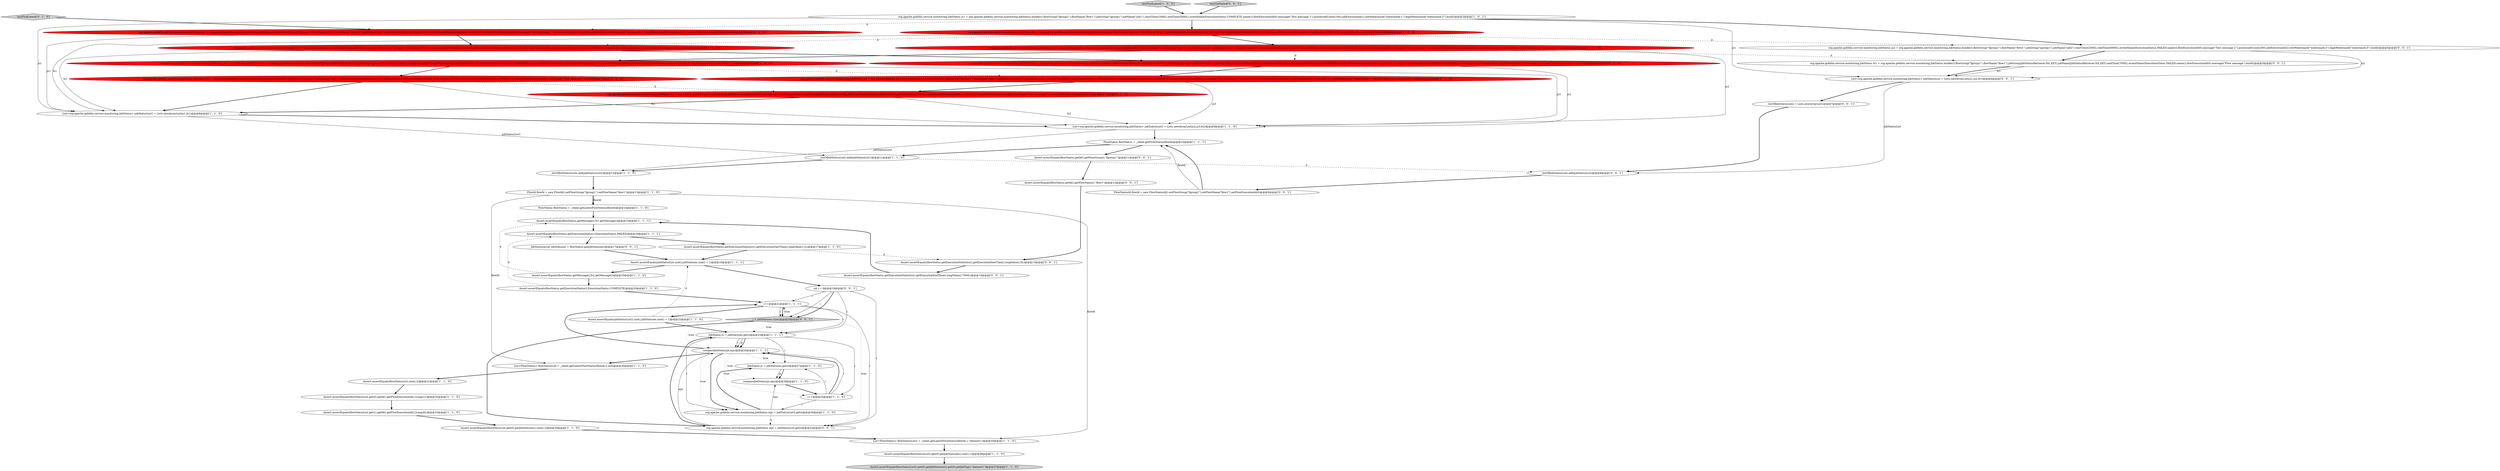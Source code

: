 digraph {
32 [style = filled, label = "List<FlowStatus> flowStatusList2 = _client.getLatestFlowStatus(flowId,1,\"dataset1\")@@@35@@@['1', '1', '0']", fillcolor = white, shape = ellipse image = "AAA0AAABBB1BBB"];
26 [style = filled, label = "org.apache.gobblin.service.monitoring.JobStatus js2 = org.apache.gobblin.service.monitoring.JobStatus.builder().flowGroup(\"fgroup1\").flowName(\"flow1\").jobGroup(\"jgroup1\").jobName(\"job1\").jobTag(\"dataset1\").startTime(2000L).endTime(6000L).eventName(ExecutionStatus.COMPLETE.name()).flowExecutionId(1).message(\"Test message 2\").processedCount(200).jobExecutionId(2).lowWatermark(\"watermark:2\").highWatermark(\"watermark:3\").build()@@@5@@@['1', '0', '0']", fillcolor = red, shape = ellipse image = "AAA1AAABBB1BBB"];
42 [style = filled, label = "List<org.apache.gobblin.service.monitoring.JobStatus> jobStatusList = Lists.newArrayList(js1,js2,fs1)@@@6@@@['0', '0', '1']", fillcolor = white, shape = ellipse image = "AAA0AAABBB3BBB"];
1 [style = filled, label = "Assert.assertEquals(flowStatusList.get(0).getId().getFlowExecutionId(),(Long)1L)@@@32@@@['1', '1', '0']", fillcolor = white, shape = ellipse image = "AAA0AAABBB1BBB"];
24 [style = filled, label = "Assert.assertEquals(flowStatusList.size(),2)@@@31@@@['1', '1', '0']", fillcolor = white, shape = ellipse image = "AAA0AAABBB1BBB"];
0 [style = filled, label = "Assert.assertEquals(jobStatusList2.size(),jobStatuses.size() + 1)@@@22@@@['1', '1', '0']", fillcolor = white, shape = ellipse image = "AAA0AAABBB1BBB"];
11 [style = filled, label = "Assert.assertEquals(flowStatusList2.get(0).getJobStatuses().get(0).getJobTag(),\"dataset1\")@@@37@@@['1', '1', '0']", fillcolor = lightgray, shape = ellipse image = "AAA0AAABBB1BBB"];
43 [style = filled, label = "Assert.assertEquals(flowStatus.getId().getFlowGroup(),\"fgroup1\")@@@11@@@['0', '0', '1']", fillcolor = white, shape = ellipse image = "AAA0AAABBB3BBB"];
54 [style = filled, label = "FlowStatusId flowId = new FlowStatusId().setFlowGroup(\"fgroup1\").setFlowName(\"flow1\").setFlowExecutionId(0)@@@9@@@['0', '0', '1']", fillcolor = white, shape = ellipse image = "AAA0AAABBB3BBB"];
33 [style = filled, label = "i++@@@21@@@['1', '1', '1']", fillcolor = white, shape = ellipse image = "AAA0AAABBB1BBB"];
35 [style = filled, label = "org.apache.gobblin.service.monitoring.JobStatus js1 = org.apache.gobblin.service.monitoring.JobStatus.builder().flowGroup(\"fgroup1\").flowName(\"flow1\").jobGroup(\"jgroup1\").jobName(\"job1\").startTime(1000L).endTime(5000L).eventName(ExecutionStatus.COMPLETE.name()).flowExecutionId(0).message(\"Test message 1\").processedCount(100).jobExecutionId(1).lowWatermark(\"watermark:1\").highWatermark(\"watermark:2\").issues(Collections.emptyList()).build()@@@3@@@['0', '1', '0']", fillcolor = red, shape = ellipse image = "AAA1AAABBB2BBB"];
50 [style = filled, label = "org.apache.gobblin.service.monitoring.JobStatus js2 = org.apache.gobblin.service.monitoring.JobStatus.builder().flowGroup(\"fgroup1\").flowName(\"flow1\").jobGroup(\"jgroup1\").jobName(\"job2\").startTime(2000L).endTime(6000L).eventName(ExecutionStatus.FAILED.name()).flowExecutionId(0).message(\"Test message 2\").processedCount(200).jobExecutionId(2).lowWatermark(\"watermark:2\").highWatermark(\"watermark:3\").build()@@@4@@@['0', '0', '1']", fillcolor = white, shape = ellipse image = "AAA0AAABBB3BBB"];
34 [style = filled, label = "Assert.assertEquals(flowStatusList2.get(0).getJobStatuses().size(),1)@@@36@@@['1', '1', '0']", fillcolor = white, shape = ellipse image = "AAA0AAABBB1BBB"];
13 [style = filled, label = "testFindLatest['1', '0', '0']", fillcolor = lightgray, shape = diamond image = "AAA0AAABBB1BBB"];
22 [style = filled, label = "JobStatus js = jobStatuses.get(i)@@@23@@@['1', '1', '1']", fillcolor = white, shape = ellipse image = "AAA0AAABBB1BBB"];
28 [style = filled, label = "Assert.assertEquals(flowStatusList.get(1).getId().getFlowExecutionId(),(Long)0L)@@@33@@@['1', '1', '0']", fillcolor = white, shape = ellipse image = "AAA0AAABBB1BBB"];
12 [style = filled, label = "List<FlowStatus> flowStatusList = _client.getLatestFlowStatus(flowId,2,null)@@@30@@@['1', '1', '0']", fillcolor = white, shape = ellipse image = "AAA0AAABBB1BBB"];
5 [style = filled, label = "Assert.assertEquals(flowStatus.getExecutionStatus(),ExecutionStatus.COMPLETE)@@@20@@@['1', '1', '0']", fillcolor = white, shape = ellipse image = "AAA0AAABBB1BBB"];
9 [style = filled, label = "_listOfJobStatusLists.add(jobStatusList2)@@@12@@@['1', '1', '0']", fillcolor = white, shape = ellipse image = "AAA0AAABBB1BBB"];
39 [style = filled, label = "org.apache.gobblin.service.monitoring.JobStatus js3 = org.apache.gobblin.service.monitoring.JobStatus.builder().flowGroup(\"fgroup1\").flowName(\"flow1\").jobGroup(\"jgroup1\").jobName(\"job2\").jobTag(\"dataset2\").startTime(2000L).endTime(6000L).eventName(ExecutionStatus.COMPLETE.name()).flowExecutionId(1).message(\"Test message 3\").processedCount(200).jobExecutionId(2).lowWatermark(\"watermark:2\").highWatermark(\"watermark:3\").issues(Collections.emptyList()).build()@@@6@@@['0', '1', '0']", fillcolor = red, shape = ellipse image = "AAA1AAABBB2BBB"];
4 [style = filled, label = "Assert.assertEquals(flowStatus.getMessage(),fs2.getMessage())@@@19@@@['1', '1', '0']", fillcolor = white, shape = ellipse image = "AAA0AAABBB1BBB"];
6 [style = filled, label = "List<org.apache.gobblin.service.monitoring.JobStatus> jobStatusList1 = Lists.newArrayList(js1,fs1)@@@8@@@['1', '1', '0']", fillcolor = white, shape = ellipse image = "AAA0AAABBB1BBB"];
44 [style = filled, label = "_listOfJobStatusLists = Lists.newArrayList()@@@7@@@['0', '0', '1']", fillcolor = white, shape = ellipse image = "AAA0AAABBB3BBB"];
10 [style = filled, label = "compareJobStatus(js,mjs)@@@24@@@['1', '1', '1']", fillcolor = white, shape = ellipse image = "AAA0AAABBB1BBB"];
19 [style = filled, label = "_listOfJobStatusLists.add(jobStatusList1)@@@11@@@['1', '1', '0']", fillcolor = white, shape = ellipse image = "AAA0AAABBB1BBB"];
51 [style = filled, label = "Assert.assertEquals(flowStatus.getId().getFlowName(),\"flow1\")@@@12@@@['0', '0', '1']", fillcolor = white, shape = ellipse image = "AAA0AAABBB3BBB"];
31 [style = filled, label = "org.apache.gobblin.service.monitoring.JobStatus mjs = jobStatusList2.get(i)@@@26@@@['1', '1', '0']", fillcolor = white, shape = ellipse image = "AAA0AAABBB1BBB"];
45 [style = filled, label = "_listOfJobStatusLists.add(jobStatusList)@@@8@@@['0', '0', '1']", fillcolor = white, shape = ellipse image = "AAA0AAABBB3BBB"];
36 [style = filled, label = "org.apache.gobblin.service.monitoring.JobStatus fs2 = org.apache.gobblin.service.monitoring.JobStatus.builder().flowGroup(\"fgroup1\").flowName(\"flow1\").jobGroup(JobStatusRetriever.NA_KEY).jobName(JobStatusRetriever.NA_KEY).endTime(7000L).eventName(ExecutionStatus.COMPLETE.name()).flowExecutionId(1).message(\"Flow message\").issues(Collections.emptyList()).build()@@@7@@@['0', '1', '0']", fillcolor = red, shape = ellipse image = "AAA1AAABBB2BBB"];
8 [style = filled, label = "List<org.apache.gobblin.service.monitoring.JobStatus> jobStatusList2 = Lists.newArrayList(js2,js3,fs2)@@@9@@@['1', '1', '0']", fillcolor = white, shape = ellipse image = "AAA0AAABBB1BBB"];
27 [style = filled, label = "compareJobStatus(js,mjs)@@@28@@@['1', '1', '0']", fillcolor = white, shape = ellipse image = "AAA0AAABBB1BBB"];
46 [style = filled, label = "JobStatusArray jobStatuses = flowStatus.getJobStatuses()@@@17@@@['0', '0', '1']", fillcolor = white, shape = ellipse image = "AAA0AAABBB3BBB"];
52 [style = filled, label = "org.apache.gobblin.service.monitoring.JobStatus fs1 = org.apache.gobblin.service.monitoring.JobStatus.builder().flowGroup(\"fgroup1\").flowName(\"flow1\").jobGroup(JobStatusRetriever.NA_KEY).jobName(JobStatusRetriever.NA_KEY).endTime(7000L).eventName(ExecutionStatus.FAILED.name()).flowExecutionId(0).message(\"Flow message\").build()@@@5@@@['0', '0', '1']", fillcolor = white, shape = ellipse image = "AAA0AAABBB3BBB"];
18 [style = filled, label = "FlowStatus flowStatus = _client.getFlowStatus(flowId)@@@10@@@['1', '1', '1']", fillcolor = white, shape = ellipse image = "AAA0AAABBB1BBB"];
20 [style = filled, label = "FlowId flowId = new FlowId().setFlowGroup(\"fgroup1\").setFlowName(\"flow1\")@@@13@@@['1', '1', '0']", fillcolor = white, shape = ellipse image = "AAA0AAABBB1BBB"];
3 [style = filled, label = "i++@@@25@@@['1', '1', '0']", fillcolor = white, shape = ellipse image = "AAA0AAABBB1BBB"];
48 [style = filled, label = "Assert.assertEquals(flowStatus.getExecutionStatistics().getExecutionEndTime().longValue(),7000L)@@@14@@@['0', '0', '1']", fillcolor = white, shape = ellipse image = "AAA0AAABBB3BBB"];
25 [style = filled, label = "JobStatus js = jobStatuses.get(i)@@@27@@@['1', '1', '0']", fillcolor = white, shape = ellipse image = "AAA0AAABBB1BBB"];
40 [style = filled, label = "testFindLatest['0', '1', '0']", fillcolor = lightgray, shape = diamond image = "AAA0AAABBB2BBB"];
30 [style = filled, label = "org.apache.gobblin.service.monitoring.JobStatus fs2 = org.apache.gobblin.service.monitoring.JobStatus.builder().flowGroup(\"fgroup1\").flowName(\"flow1\").jobGroup(JobStatusRetriever.NA_KEY).jobName(JobStatusRetriever.NA_KEY).endTime(7000L).eventName(ExecutionStatus.COMPLETE.name()).flowExecutionId(1).message(\"Flow message\").build()@@@7@@@['1', '0', '0']", fillcolor = red, shape = ellipse image = "AAA1AAABBB1BBB"];
7 [style = filled, label = "Assert.assertEquals(flowStatus.getMessage(),fs1.getMessage())@@@15@@@['1', '1', '1']", fillcolor = white, shape = ellipse image = "AAA0AAABBB1BBB"];
37 [style = filled, label = "org.apache.gobblin.service.monitoring.JobStatus fs1 = org.apache.gobblin.service.monitoring.JobStatus.builder().flowGroup(\"fgroup1\").flowName(\"flow1\").jobGroup(JobStatusRetriever.NA_KEY).jobName(JobStatusRetriever.NA_KEY).endTime(5000L).eventName(ExecutionStatus.COMPLETE.name()).flowExecutionId(0).issues(Collections.emptyList()).build()@@@4@@@['0', '1', '0']", fillcolor = red, shape = ellipse image = "AAA1AAABBB2BBB"];
23 [style = filled, label = "org.apache.gobblin.service.monitoring.JobStatus js1 = org.apache.gobblin.service.monitoring.JobStatus.builder().flowGroup(\"fgroup1\").flowName(\"flow1\").jobGroup(\"jgroup1\").jobName(\"job1\").startTime(1000L).endTime(5000L).eventName(ExecutionStatus.COMPLETE.name()).flowExecutionId(0).message(\"Test message 1\").processedCount(100).jobExecutionId(1).lowWatermark(\"watermark:1\").highWatermark(\"watermark:2\").build()@@@3@@@['1', '0', '1']", fillcolor = white, shape = ellipse image = "AAA0AAABBB1BBB"];
55 [style = filled, label = "org.apache.gobblin.service.monitoring.JobStatus mjs = jobStatusList.get(i)@@@22@@@['0', '0', '1']", fillcolor = white, shape = ellipse image = "AAA0AAABBB3BBB"];
41 [style = filled, label = "Assert.assertEquals(flowStatus.getExecutionStatistics().getExecutionStartTime().longValue(),0L)@@@13@@@['0', '0', '1']", fillcolor = white, shape = ellipse image = "AAA0AAABBB3BBB"];
14 [style = filled, label = "org.apache.gobblin.service.monitoring.JobStatus js3 = org.apache.gobblin.service.monitoring.JobStatus.builder().flowGroup(\"fgroup1\").flowName(\"flow1\").jobGroup(\"jgroup1\").jobName(\"job2\").jobTag(\"dataset2\").startTime(2000L).endTime(6000L).eventName(ExecutionStatus.COMPLETE.name()).flowExecutionId(1).message(\"Test message 3\").processedCount(200).jobExecutionId(2).lowWatermark(\"watermark:2\").highWatermark(\"watermark:3\").build()@@@6@@@['1', '0', '0']", fillcolor = red, shape = ellipse image = "AAA1AAABBB1BBB"];
21 [style = filled, label = "Assert.assertEquals(flowStatus.getExecutionStatistics().getExecutionStartTime().longValue(),1L)@@@17@@@['1', '1', '0']", fillcolor = white, shape = ellipse image = "AAA0AAABBB1BBB"];
15 [style = filled, label = "FlowStatus flowStatus = _client.getLatestFlowStatus(flowId)@@@14@@@['1', '1', '0']", fillcolor = white, shape = ellipse image = "AAA0AAABBB1BBB"];
47 [style = filled, label = "int i = 0@@@19@@@['0', '0', '1']", fillcolor = white, shape = ellipse image = "AAA0AAABBB3BBB"];
29 [style = filled, label = "Assert.assertEquals(flowStatus.getExecutionStatus(),ExecutionStatus.FAILED)@@@16@@@['1', '1', '1']", fillcolor = white, shape = ellipse image = "AAA0AAABBB1BBB"];
53 [style = filled, label = "testGetFailed['0', '0', '1']", fillcolor = lightgray, shape = diamond image = "AAA0AAABBB3BBB"];
38 [style = filled, label = "org.apache.gobblin.service.monitoring.JobStatus js2 = org.apache.gobblin.service.monitoring.JobStatus.builder().flowGroup(\"fgroup1\").flowName(\"flow1\").jobGroup(\"jgroup1\").jobName(\"job1\").jobTag(\"dataset1\").startTime(2000L).endTime(6000L).eventName(ExecutionStatus.COMPLETE.name()).flowExecutionId(1).message(\"Test message 2\").processedCount(200).jobExecutionId(2).lowWatermark(\"watermark:2\").highWatermark(\"watermark:3\").issues(Collections.emptyList()).build()@@@5@@@['0', '1', '0']", fillcolor = red, shape = ellipse image = "AAA1AAABBB2BBB"];
16 [style = filled, label = "Assert.assertEquals(flowStatusList.get(0).getJobStatuses().size(),2)@@@34@@@['1', '1', '0']", fillcolor = white, shape = ellipse image = "AAA0AAABBB1BBB"];
49 [style = filled, label = "i < jobStatuses.size()@@@20@@@['0', '0', '1']", fillcolor = lightgray, shape = diamond image = "AAA0AAABBB3BBB"];
17 [style = filled, label = "Assert.assertEquals(jobStatusList.size(),jobStatuses.size() + 1)@@@18@@@['1', '1', '1']", fillcolor = white, shape = ellipse image = "AAA0AAABBB1BBB"];
2 [style = filled, label = "org.apache.gobblin.service.monitoring.JobStatus fs1 = org.apache.gobblin.service.monitoring.JobStatus.builder().flowGroup(\"fgroup1\").flowName(\"flow1\").jobGroup(JobStatusRetriever.NA_KEY).jobName(JobStatusRetriever.NA_KEY).endTime(5000L).eventName(ExecutionStatus.COMPLETE.name()).flowExecutionId(0).build()@@@4@@@['1', '0', '0']", fillcolor = red, shape = ellipse image = "AAA1AAABBB1BBB"];
2->26 [style = bold, label=""];
25->27 [style = solid, label="js"];
26->38 [style = dashed, label="0"];
49->55 [style = dotted, label="true"];
22->25 [style = solid, label="i"];
10->31 [style = dotted, label="true"];
10->3 [style = dotted, label="true"];
47->33 [style = solid, label="i"];
32->34 [style = bold, label=""];
30->6 [style = bold, label=""];
38->39 [style = bold, label=""];
47->49 [style = solid, label="i"];
49->55 [style = bold, label=""];
47->49 [style = bold, label=""];
33->0 [style = bold, label=""];
41->48 [style = bold, label=""];
52->42 [style = solid, label="fs1"];
1->28 [style = bold, label=""];
31->55 [style = dashed, label="0"];
42->44 [style = bold, label=""];
19->9 [style = bold, label=""];
35->37 [style = bold, label=""];
10->12 [style = bold, label=""];
4->7 [style = dashed, label="0"];
37->38 [style = bold, label=""];
29->46 [style = bold, label=""];
22->3 [style = solid, label="i"];
39->8 [style = solid, label="js3"];
20->15 [style = bold, label=""];
3->31 [style = solid, label="i"];
7->29 [style = bold, label=""];
36->6 [style = bold, label=""];
23->42 [style = solid, label="js1"];
55->10 [style = solid, label="mjs"];
14->30 [style = bold, label=""];
10->31 [style = bold, label=""];
5->33 [style = bold, label=""];
8->18 [style = bold, label=""];
43->51 [style = bold, label=""];
26->14 [style = bold, label=""];
18->19 [style = bold, label=""];
2->6 [style = solid, label="fs1"];
23->35 [style = dashed, label="0"];
16->32 [style = bold, label=""];
38->8 [style = solid, label="js2"];
19->45 [style = dashed, label="0"];
2->50 [style = dashed, label="0"];
30->36 [style = dashed, label="0"];
0->17 [style = dashed, label="0"];
23->6 [style = solid, label="js1"];
25->27 [style = bold, label=""];
3->10 [style = bold, label=""];
3->10 [style = solid, label="i"];
49->10 [style = dotted, label="true"];
52->42 [style = bold, label=""];
47->55 [style = solid, label="i"];
33->22 [style = solid, label="i"];
10->25 [style = dotted, label="true"];
37->6 [style = solid, label="fs1"];
2->37 [style = dashed, label="0"];
47->22 [style = solid, label="i"];
36->8 [style = solid, label="fs2"];
54->18 [style = solid, label="flowId"];
44->45 [style = bold, label=""];
35->6 [style = solid, label="js1"];
20->15 [style = solid, label="flowId"];
22->31 [style = solid, label="i"];
42->45 [style = solid, label="jobStatusList"];
31->25 [style = bold, label=""];
40->35 [style = bold, label=""];
14->39 [style = dashed, label="0"];
9->20 [style = bold, label=""];
5->29 [style = dashed, label="0"];
12->24 [style = bold, label=""];
29->21 [style = bold, label=""];
33->49 [style = solid, label="i"];
20->32 [style = solid, label="flowId"];
22->10 [style = solid, label="js"];
49->33 [style = dotted, label="true"];
8->9 [style = solid, label="jobStatusList2"];
22->10 [style = bold, label=""];
22->10 [style = solid, label="i"];
14->8 [style = solid, label="js3"];
48->7 [style = bold, label=""];
53->23 [style = bold, label=""];
10->33 [style = bold, label=""];
49->22 [style = dotted, label="true"];
23->2 [style = bold, label=""];
24->1 [style = bold, label=""];
33->49 [style = bold, label=""];
4->5 [style = bold, label=""];
17->4 [style = bold, label=""];
23->50 [style = bold, label=""];
3->25 [style = solid, label="i"];
15->7 [style = bold, label=""];
20->12 [style = solid, label="flowId"];
17->47 [style = bold, label=""];
27->3 [style = bold, label=""];
28->16 [style = bold, label=""];
50->52 [style = bold, label=""];
34->11 [style = bold, label=""];
55->22 [style = bold, label=""];
31->27 [style = solid, label="mjs"];
45->54 [style = bold, label=""];
50->42 [style = solid, label="js2"];
54->18 [style = bold, label=""];
18->43 [style = bold, label=""];
21->41 [style = dashed, label="0"];
0->22 [style = bold, label=""];
6->8 [style = bold, label=""];
13->23 [style = bold, label=""];
33->55 [style = solid, label="i"];
26->8 [style = solid, label="js2"];
26->52 [style = dashed, label="0"];
10->27 [style = dotted, label="true"];
6->19 [style = solid, label="jobStatusList1"];
46->17 [style = bold, label=""];
39->36 [style = bold, label=""];
21->17 [style = bold, label=""];
51->41 [style = bold, label=""];
30->8 [style = solid, label="fs2"];
}
